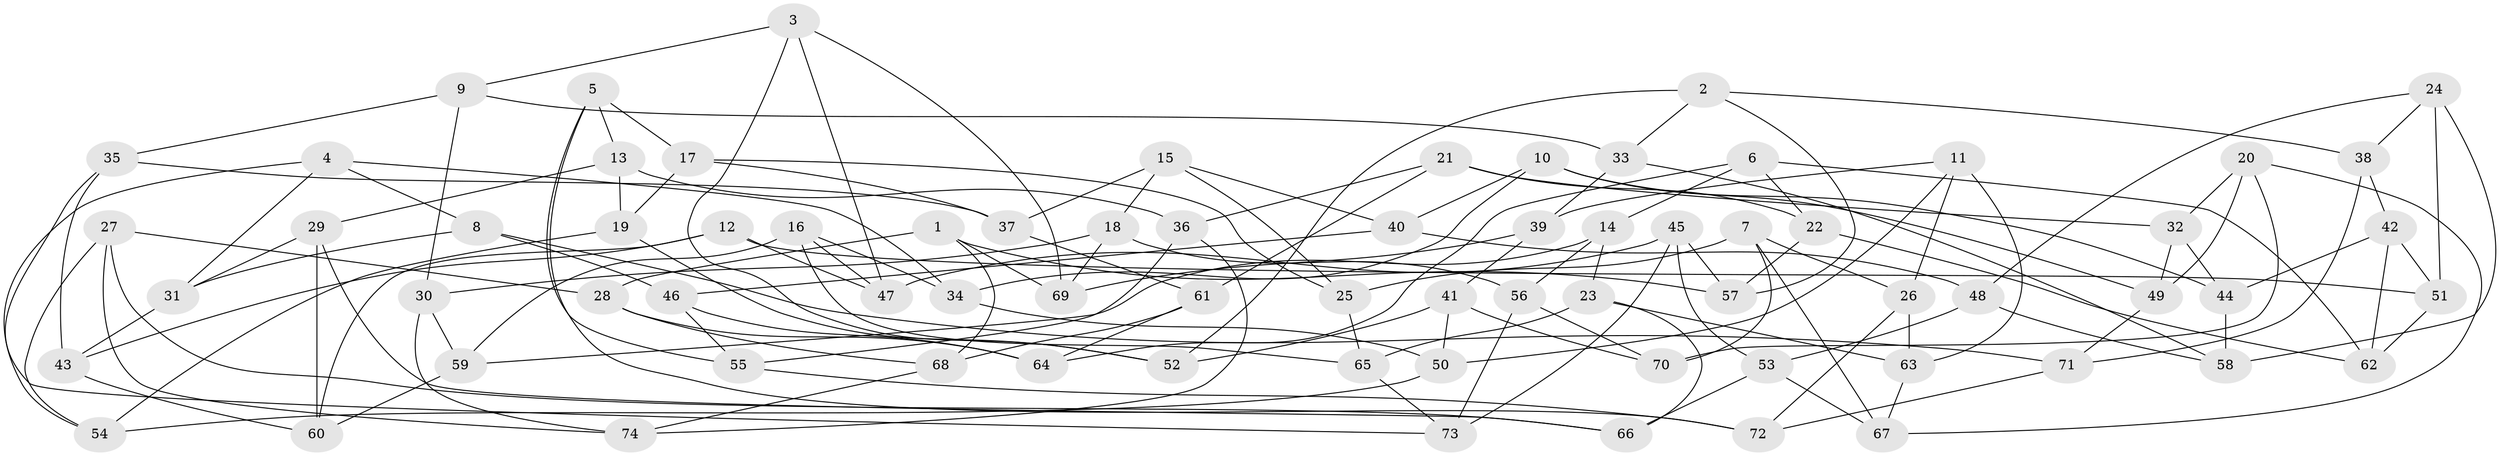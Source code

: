 // Generated by graph-tools (version 1.1) at 2025/16/03/09/25 04:16:16]
// undirected, 74 vertices, 148 edges
graph export_dot {
graph [start="1"]
  node [color=gray90,style=filled];
  1;
  2;
  3;
  4;
  5;
  6;
  7;
  8;
  9;
  10;
  11;
  12;
  13;
  14;
  15;
  16;
  17;
  18;
  19;
  20;
  21;
  22;
  23;
  24;
  25;
  26;
  27;
  28;
  29;
  30;
  31;
  32;
  33;
  34;
  35;
  36;
  37;
  38;
  39;
  40;
  41;
  42;
  43;
  44;
  45;
  46;
  47;
  48;
  49;
  50;
  51;
  52;
  53;
  54;
  55;
  56;
  57;
  58;
  59;
  60;
  61;
  62;
  63;
  64;
  65;
  66;
  67;
  68;
  69;
  70;
  71;
  72;
  73;
  74;
  1 -- 69;
  1 -- 28;
  1 -- 57;
  1 -- 68;
  2 -- 33;
  2 -- 52;
  2 -- 57;
  2 -- 38;
  3 -- 69;
  3 -- 52;
  3 -- 9;
  3 -- 47;
  4 -- 31;
  4 -- 54;
  4 -- 34;
  4 -- 8;
  5 -- 72;
  5 -- 55;
  5 -- 17;
  5 -- 13;
  6 -- 62;
  6 -- 22;
  6 -- 64;
  6 -- 14;
  7 -- 26;
  7 -- 70;
  7 -- 25;
  7 -- 67;
  8 -- 71;
  8 -- 46;
  8 -- 31;
  9 -- 35;
  9 -- 30;
  9 -- 33;
  10 -- 44;
  10 -- 34;
  10 -- 49;
  10 -- 40;
  11 -- 50;
  11 -- 39;
  11 -- 26;
  11 -- 63;
  12 -- 60;
  12 -- 43;
  12 -- 47;
  12 -- 51;
  13 -- 36;
  13 -- 19;
  13 -- 29;
  14 -- 23;
  14 -- 56;
  14 -- 59;
  15 -- 40;
  15 -- 25;
  15 -- 18;
  15 -- 37;
  16 -- 47;
  16 -- 65;
  16 -- 34;
  16 -- 59;
  17 -- 19;
  17 -- 37;
  17 -- 25;
  18 -- 56;
  18 -- 30;
  18 -- 69;
  19 -- 52;
  19 -- 54;
  20 -- 70;
  20 -- 67;
  20 -- 32;
  20 -- 49;
  21 -- 22;
  21 -- 61;
  21 -- 36;
  21 -- 32;
  22 -- 57;
  22 -- 62;
  23 -- 63;
  23 -- 65;
  23 -- 66;
  24 -- 58;
  24 -- 48;
  24 -- 38;
  24 -- 51;
  25 -- 65;
  26 -- 72;
  26 -- 63;
  27 -- 54;
  27 -- 28;
  27 -- 66;
  27 -- 74;
  28 -- 64;
  28 -- 68;
  29 -- 31;
  29 -- 60;
  29 -- 66;
  30 -- 74;
  30 -- 59;
  31 -- 43;
  32 -- 44;
  32 -- 49;
  33 -- 58;
  33 -- 39;
  34 -- 50;
  35 -- 73;
  35 -- 43;
  35 -- 37;
  36 -- 55;
  36 -- 74;
  37 -- 61;
  38 -- 71;
  38 -- 42;
  39 -- 41;
  39 -- 69;
  40 -- 46;
  40 -- 48;
  41 -- 50;
  41 -- 52;
  41 -- 70;
  42 -- 62;
  42 -- 44;
  42 -- 51;
  43 -- 60;
  44 -- 58;
  45 -- 57;
  45 -- 73;
  45 -- 47;
  45 -- 53;
  46 -- 64;
  46 -- 55;
  48 -- 53;
  48 -- 58;
  49 -- 71;
  50 -- 54;
  51 -- 62;
  53 -- 66;
  53 -- 67;
  55 -- 72;
  56 -- 73;
  56 -- 70;
  59 -- 60;
  61 -- 68;
  61 -- 64;
  63 -- 67;
  65 -- 73;
  68 -- 74;
  71 -- 72;
}
